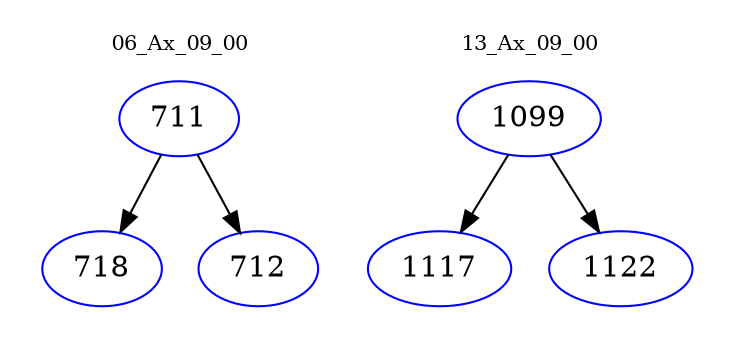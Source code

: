 digraph{
subgraph cluster_0 {
color = white
label = "06_Ax_09_00";
fontsize=10;
T0_711 [label="711", color="blue"]
T0_711 -> T0_718 [color="black"]
T0_718 [label="718", color="blue"]
T0_711 -> T0_712 [color="black"]
T0_712 [label="712", color="blue"]
}
subgraph cluster_1 {
color = white
label = "13_Ax_09_00";
fontsize=10;
T1_1099 [label="1099", color="blue"]
T1_1099 -> T1_1117 [color="black"]
T1_1117 [label="1117", color="blue"]
T1_1099 -> T1_1122 [color="black"]
T1_1122 [label="1122", color="blue"]
}
}
